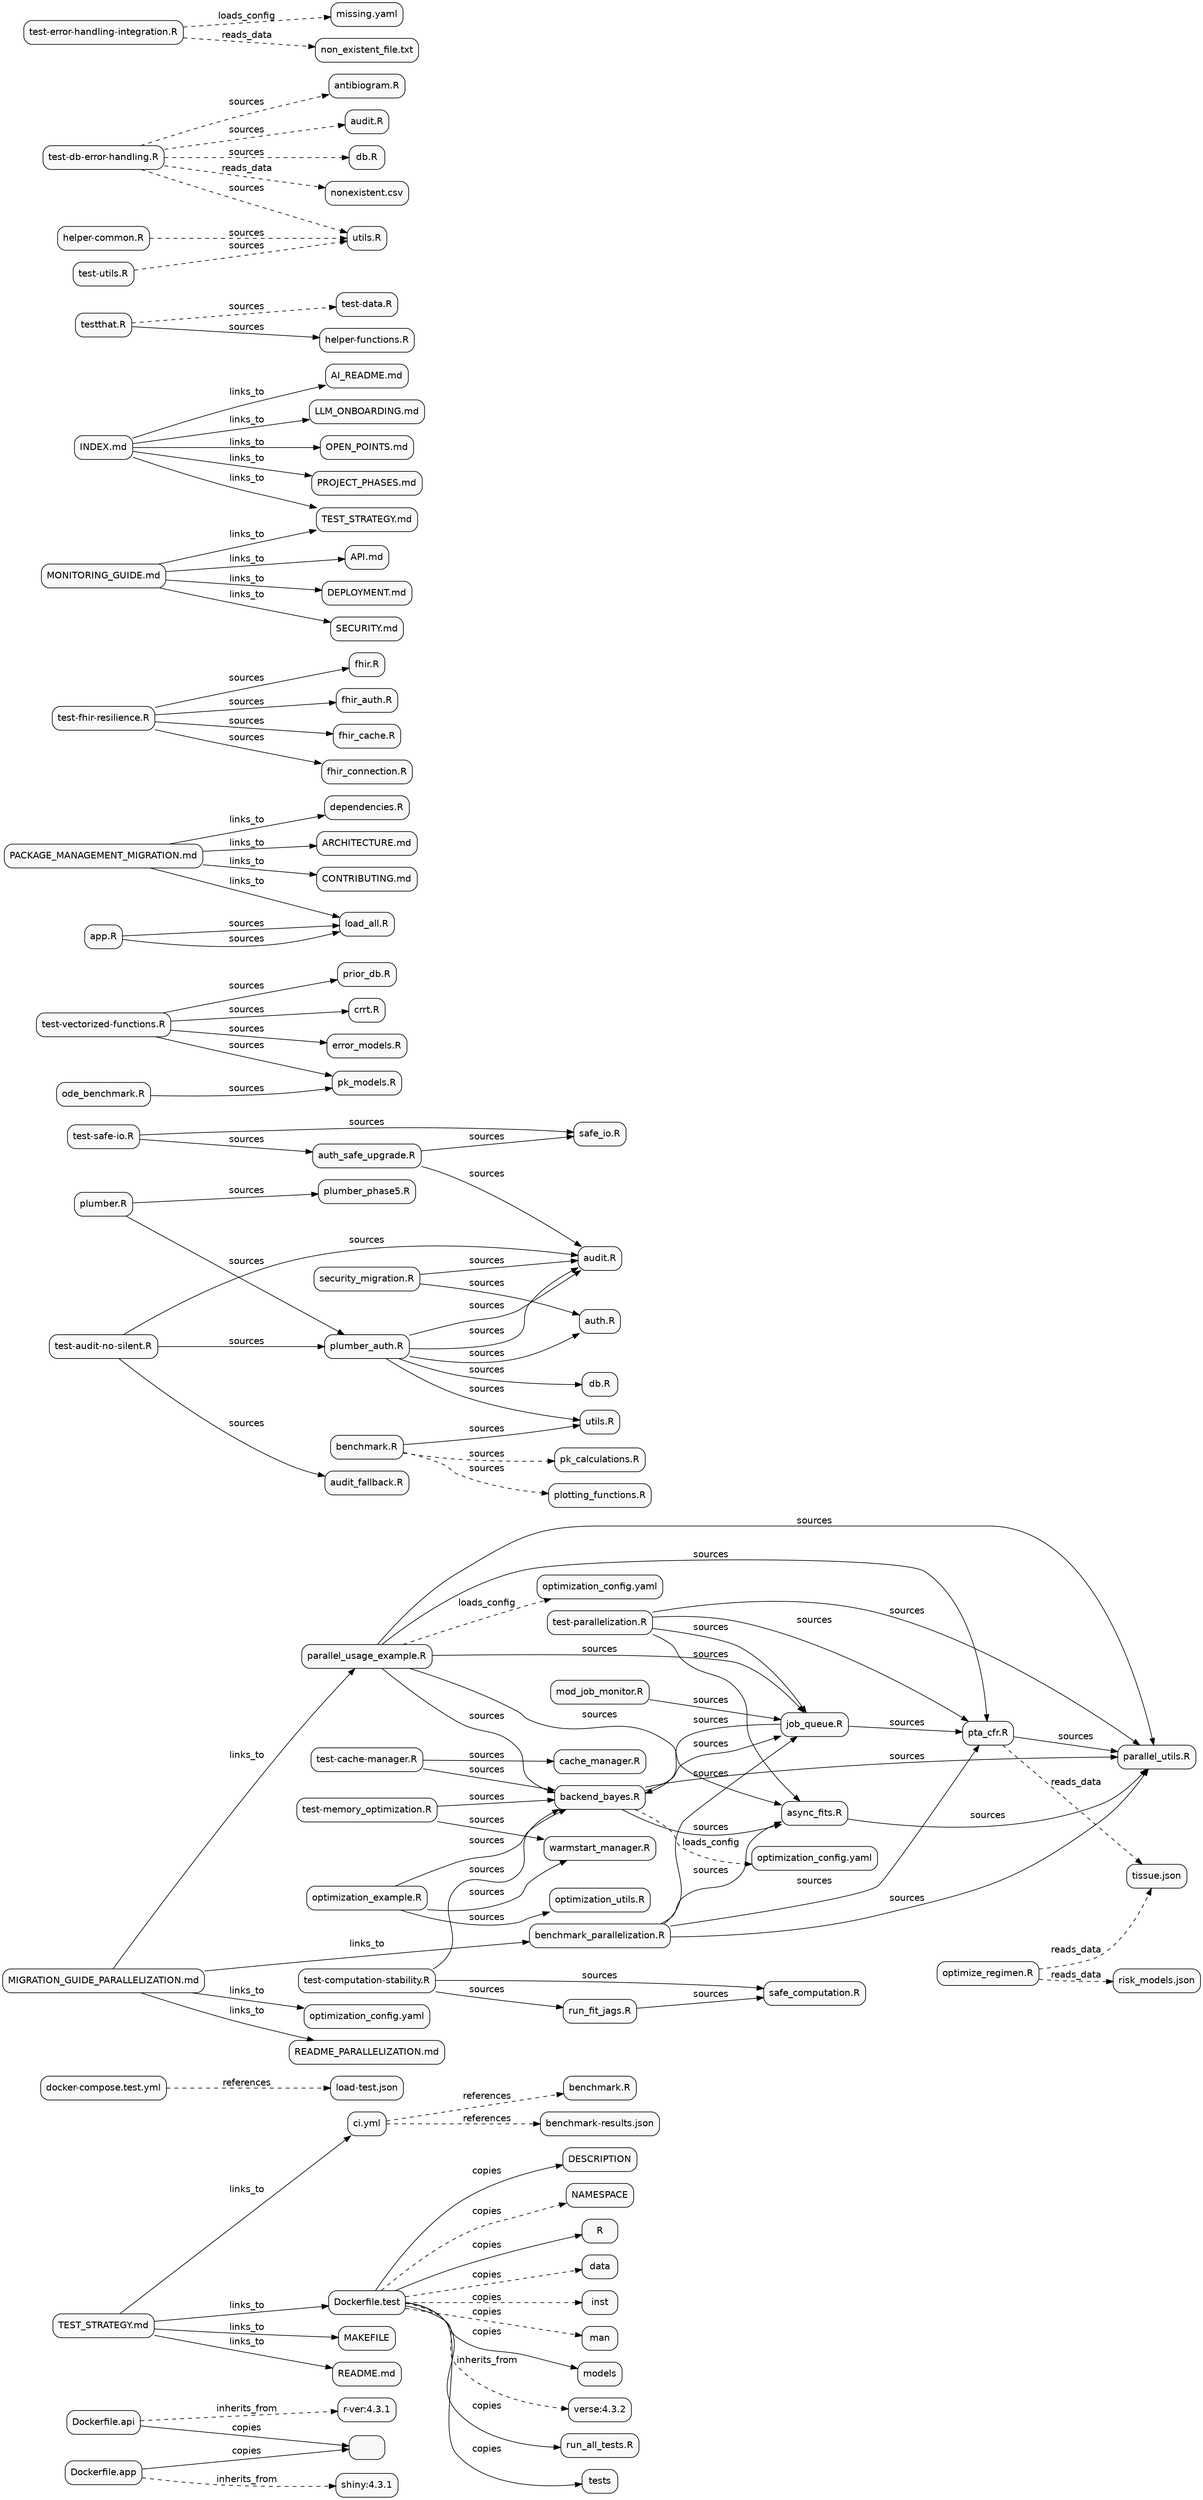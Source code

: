 digraph "deps" {
  rankdir=LR;
  node [shape=box, style="rounded,filled", fillcolor="#f8f8f8", fontname="Helvetica"];
  edge [fontname="Helvetica"];
  "." [label="", tooltip="."];
  ".github/workflows/Rscript tests/performance/benchmark.R\n" [label="benchmark.R\n", tooltip=".github/workflows/Rscript tests/performance/benchmark.R\n"];
  ".github/workflows/benchmark-results.json" [label="benchmark-results.json", tooltip=".github/workflows/benchmark-results.json"];
  ".github/workflows/ci.yml" [label="ci.yml", tooltip=".github/workflows/ci.yml"];
  "DESCRIPTION" [label="DESCRIPTION", tooltip="DESCRIPTION"];
  "Dockerfile.api" [label="Dockerfile.api", tooltip="Dockerfile.api"];
  "Dockerfile.app" [label="Dockerfile.app", tooltip="Dockerfile.app"];
  "Dockerfile.test" [label="Dockerfile.test", tooltip="Dockerfile.test"];
  "K6_OUT=json=/results/load-test.json" [label="load-test.json", tooltip="K6_OUT=json=/results/load-test.json"];
  "MAKEFILE" [label="MAKEFILE", tooltip="MAKEFILE"];
  "NAMESPACE" [label="NAMESPACE", tooltip="NAMESPACE"];
  "R" [label="R", tooltip="R"];
  "R/async_fits.R" [label="async_fits.R", tooltip="R/async_fits.R"];
  "R/audit.R" [label="audit.R", tooltip="R/audit.R"];
  "R/audit_fallback.R" [label="audit_fallback.R", tooltip="R/audit_fallback.R"];
  "R/auth.R" [label="auth.R", tooltip="R/auth.R"];
  "R/auth_safe_upgrade.R" [label="auth_safe_upgrade.R", tooltip="R/auth_safe_upgrade.R"];
  "R/backend_bayes.R" [label="backend_bayes.R", tooltip="R/backend_bayes.R"];
  "R/cache_manager.R" [label="cache_manager.R", tooltip="R/cache_manager.R"];
  "R/config/optimization_config.yaml" [label="optimization_config.yaml", tooltip="R/config/optimization_config.yaml"];
  "R/config/risk_models.json" [label="risk_models.json", tooltip="R/config/risk_models.json"];
  "R/config/tissue.json" [label="tissue.json", tooltip="R/config/tissue.json"];
  "R/crrt.R" [label="crrt.R", tooltip="R/crrt.R"];
  "R/db.R" [label="db.R", tooltip="R/db.R"];
  "R/dependencies.R" [label="dependencies.R", tooltip="R/dependencies.R"];
  "R/error_models.R" [label="error_models.R", tooltip="R/error_models.R"];
  "R/fhir.R" [label="fhir.R", tooltip="R/fhir.R"];
  "R/fhir_auth.R" [label="fhir_auth.R", tooltip="R/fhir_auth.R"];
  "R/fhir_cache.R" [label="fhir_cache.R", tooltip="R/fhir_cache.R"];
  "R/fhir_connection.R" [label="fhir_connection.R", tooltip="R/fhir_connection.R"];
  "R/job_queue.R" [label="job_queue.R", tooltip="R/job_queue.R"];
  "R/load_all.R" [label="load_all.R", tooltip="R/load_all.R"];
  "R/modules/mod_job_monitor.R" [label="mod_job_monitor.R", tooltip="R/modules/mod_job_monitor.R"];
  "R/optimization_utils.R" [label="optimization_utils.R", tooltip="R/optimization_utils.R"];
  "R/optimize_regimen.R" [label="optimize_regimen.R", tooltip="R/optimize_regimen.R"];
  "R/parallel_utils.R" [label="parallel_utils.R", tooltip="R/parallel_utils.R"];
  "R/pk_models.R" [label="pk_models.R", tooltip="R/pk_models.R"];
  "R/prior_db.R" [label="prior_db.R", tooltip="R/prior_db.R"];
  "R/pta_cfr.R" [label="pta_cfr.R", tooltip="R/pta_cfr.R"];
  "R/run_fit_jags.R" [label="run_fit_jags.R", tooltip="R/run_fit_jags.R"];
  "R/safe_computation.R" [label="safe_computation.R", tooltip="R/safe_computation.R"];
  "R/safe_io.R" [label="safe_io.R", tooltip="R/safe_io.R"];
  "R/utils.R" [label="utils.R", tooltip="R/utils.R"];
  "R/warmstart_manager.R" [label="warmstart_manager.R", tooltip="R/warmstart_manager.R"];
  "TEST_STRATEGY.md" [label="TEST_STRATEGY.md", tooltip="TEST_STRATEGY.md"];
  "api/plumber.R" [label="plumber.R", tooltip="api/plumber.R"];
  "api/plumber_auth.R" [label="plumber_auth.R", tooltip="api/plumber_auth.R"];
  "api/plumber_phase5.R" [label="plumber_phase5.R", tooltip="api/plumber_phase5.R"];
  "app.R" [label="app.R", tooltip="app.R"];
  "config/optimization_config.yaml" [label="optimization_config.yaml", tooltip="config/optimization_config.yaml"];
  "data" [label="data", tooltip="data"];
  "docker-compose.test.yml" [label="docker-compose.test.yml", tooltip="docker-compose.test.yml"];
  "docs/AI_README.md" [label="AI_README.md", tooltip="docs/AI_README.md"];
  "docs/API.md" [label="API.md", tooltip="docs/API.md"];
  "docs/ARCHITECTURE.md" [label="ARCHITECTURE.md", tooltip="docs/ARCHITECTURE.md"];
  "docs/CONTRIBUTING.md" [label="CONTRIBUTING.md", tooltip="docs/CONTRIBUTING.md"];
  "docs/DEPLOYMENT.md" [label="DEPLOYMENT.md", tooltip="docs/DEPLOYMENT.md"];
  "docs/INDEX.md" [label="INDEX.md", tooltip="docs/INDEX.md"];
  "docs/LLM_ONBOARDING.md" [label="LLM_ONBOARDING.md", tooltip="docs/LLM_ONBOARDING.md"];
  "docs/MIGRATION_GUIDE_PARALLELIZATION.md" [label="MIGRATION_GUIDE_PARALLELIZATION.md", tooltip="docs/MIGRATION_GUIDE_PARALLELIZATION.md"];
  "docs/MONITORING_GUIDE.md" [label="MONITORING_GUIDE.md", tooltip="docs/MONITORING_GUIDE.md"];
  "docs/OPEN_POINTS.md" [label="OPEN_POINTS.md", tooltip="docs/OPEN_POINTS.md"];
  "docs/PACKAGE_MANAGEMENT_MIGRATION.md" [label="PACKAGE_MANAGEMENT_MIGRATION.md", tooltip="docs/PACKAGE_MANAGEMENT_MIGRATION.md"];
  "docs/PROJECT_PHASES.md" [label="PROJECT_PHASES.md", tooltip="docs/PROJECT_PHASES.md"];
  "docs/README_PARALLELIZATION.md" [label="README_PARALLELIZATION.md", tooltip="docs/README_PARALLELIZATION.md"];
  "docs/SECURITY.md" [label="SECURITY.md", tooltip="docs/SECURITY.md"];
  "docs/TEST_STRATEGY.md" [label="TEST_STRATEGY.md", tooltip="docs/TEST_STRATEGY.md"];
  "examples/config/optimization_config.yaml" [label="optimization_config.yaml", tooltip="examples/config/optimization_config.yaml"];
  "examples/optimization_example.R" [label="optimization_example.R", tooltip="examples/optimization_example.R"];
  "examples/parallel_usage_example.R" [label="parallel_usage_example.R", tooltip="examples/parallel_usage_example.R"];
  "inst" [label="inst", tooltip="inst"];
  "man" [label="man", tooltip="man"];
  "models" [label="models", tooltip="models"];
  "rocker/r-ver:4.3.1" [label="r-ver:4.3.1", tooltip="rocker/r-ver:4.3.1"];
  "rocker/shiny:4.3.1" [label="shiny:4.3.1", tooltip="rocker/shiny:4.3.1"];
  "rocker/verse:4.3.2" [label="verse:4.3.2", tooltip="rocker/verse:4.3.2"];
  "run_all_tests.R" [label="run_all_tests.R", tooltip="run_all_tests.R"];
  "scripts/security_migration.R" [label="security_migration.R", tooltip="scripts/security_migration.R"];
  "tests" [label="tests", tooltip="tests"];
  "tests/README.md" [label="README.md", tooltip="tests/README.md"];
  "tests/performance/R/pk_calculations.R" [label="pk_calculations.R", tooltip="tests/performance/R/pk_calculations.R"];
  "tests/performance/R/plotting_functions.R" [label="plotting_functions.R", tooltip="tests/performance/R/plotting_functions.R"];
  "tests/performance/benchmark.R" [label="benchmark.R", tooltip="tests/performance/benchmark.R"];
  "tests/performance/benchmark_parallelization.R" [label="benchmark_parallelization.R", tooltip="tests/performance/benchmark_parallelization.R"];
  "tests/performance/ode_benchmark.R" [label="ode_benchmark.R", tooltip="tests/performance/ode_benchmark.R"];
  "tests/tests/testthat/fixtures/test-data.R" [label="test-data.R", tooltip="tests/tests/testthat/fixtures/test-data.R"];
  "tests/testthat.R" [label="testthat.R", tooltip="tests/testthat.R"];
  "tests/testthat/R/antibiogram.R" [label="antibiogram.R", tooltip="tests/testthat/R/antibiogram.R"];
  "tests/testthat/R/audit.R" [label="audit.R", tooltip="tests/testthat/R/audit.R"];
  "tests/testthat/R/db.R" [label="db.R", tooltip="tests/testthat/R/db.R"];
  "tests/testthat/R/utils.R" [label="utils.R", tooltip="tests/testthat/R/utils.R"];
  "tests/testthat/helper-common.R" [label="helper-common.R", tooltip="tests/testthat/helper-common.R"];
  "tests/testthat/helper-functions.R" [label="helper-functions.R", tooltip="tests/testthat/helper-functions.R"];
  "tests/testthat/missing.yaml" [label="missing.yaml", tooltip="tests/testthat/missing.yaml"];
  "tests/testthat/non_existent_file.txt" [label="non_existent_file.txt", tooltip="tests/testthat/non_existent_file.txt"];
  "tests/testthat/nonexistent.csv" [label="nonexistent.csv", tooltip="tests/testthat/nonexistent.csv"];
  "tests/testthat/test-audit-no-silent.R" [label="test-audit-no-silent.R", tooltip="tests/testthat/test-audit-no-silent.R"];
  "tests/testthat/test-cache-manager.R" [label="test-cache-manager.R", tooltip="tests/testthat/test-cache-manager.R"];
  "tests/testthat/test-computation-stability.R" [label="test-computation-stability.R", tooltip="tests/testthat/test-computation-stability.R"];
  "tests/testthat/test-db-error-handling.R" [label="test-db-error-handling.R", tooltip="tests/testthat/test-db-error-handling.R"];
  "tests/testthat/test-error-handling-integration.R" [label="test-error-handling-integration.R", tooltip="tests/testthat/test-error-handling-integration.R"];
  "tests/testthat/test-fhir-resilience.R" [label="test-fhir-resilience.R", tooltip="tests/testthat/test-fhir-resilience.R"];
  "tests/testthat/test-memory_optimization.R" [label="test-memory_optimization.R", tooltip="tests/testthat/test-memory_optimization.R"];
  "tests/testthat/test-parallelization.R" [label="test-parallelization.R", tooltip="tests/testthat/test-parallelization.R"];
  "tests/testthat/test-safe-io.R" [label="test-safe-io.R", tooltip="tests/testthat/test-safe-io.R"];
  "tests/testthat/test-utils.R" [label="test-utils.R", tooltip="tests/testthat/test-utils.R"];
  "tests/testthat/test-vectorized-functions.R" [label="test-vectorized-functions.R", tooltip="tests/testthat/test-vectorized-functions.R"];
  "app.R" -> "R/load_all.R" [label="sources", style=solid];
  "app.R" -> "R/load_all.R" [label="sources", style=solid];
  "docker-compose.test.yml" -> "K6_OUT=json=/results/load-test.json" [label="references", style=dashed];
  "Dockerfile.api" -> "rocker/r-ver:4.3.1" [label="inherits_from", style=dashed];
  "Dockerfile.api" -> "." [label="copies", style=solid];
  "Dockerfile.app" -> "rocker/shiny:4.3.1" [label="inherits_from", style=dashed];
  "Dockerfile.app" -> "." [label="copies", style=solid];
  "Dockerfile.test" -> "rocker/verse:4.3.2" [label="inherits_from", style=dashed];
  "Dockerfile.test" -> "DESCRIPTION" [label="copies", style=solid];
  "Dockerfile.test" -> "R" [label="copies", style=solid];
  "Dockerfile.test" -> "tests" [label="copies", style=solid];
  "Dockerfile.test" -> "models" [label="copies", style=solid];
  "Dockerfile.test" -> "data" [label="copies", style=dashed];
  "Dockerfile.test" -> "inst" [label="copies", style=dashed];
  "Dockerfile.test" -> "man" [label="copies", style=dashed];
  "Dockerfile.test" -> "NAMESPACE" [label="copies", style=dashed];
  "Dockerfile.test" -> "run_all_tests.R" [label="copies", style=solid];
  "TEST_STRATEGY.md" -> "tests/README.md" [label="links_to", style=solid];
  "TEST_STRATEGY.md" -> ".github/workflows/ci.yml" [label="links_to", style=solid];
  "TEST_STRATEGY.md" -> "Dockerfile.test" [label="links_to", style=solid];
  "TEST_STRATEGY.md" -> "MAKEFILE" [label="links_to", style=solid];
  "api/plumber.R" -> "api/plumber_phase5.R" [label="sources", style=solid];
  "api/plumber.R" -> "api/plumber_auth.R" [label="sources", style=solid];
  "api/plumber_auth.R" -> "R/auth.R" [label="sources", style=solid];
  "api/plumber_auth.R" -> "R/db.R" [label="sources", style=solid];
  "api/plumber_auth.R" -> "R/utils.R" [label="sources", style=solid];
  "api/plumber_auth.R" -> "R/audit.R" [label="sources", style=solid];
  "api/plumber_auth.R" -> "R/audit.R" [label="sources", style=solid];
  "docs/INDEX.md" -> "docs/PROJECT_PHASES.md" [label="links_to", style=solid];
  "docs/INDEX.md" -> "docs/OPEN_POINTS.md" [label="links_to", style=solid];
  "docs/INDEX.md" -> "docs/TEST_STRATEGY.md" [label="links_to", style=solid];
  "docs/INDEX.md" -> "docs/AI_README.md" [label="links_to", style=solid];
  "docs/INDEX.md" -> "docs/LLM_ONBOARDING.md" [label="links_to", style=solid];
  "docs/MIGRATION_GUIDE_PARALLELIZATION.md" -> "docs/README_PARALLELIZATION.md" [label="links_to", style=solid];
  "docs/MIGRATION_GUIDE_PARALLELIZATION.md" -> "examples/parallel_usage_example.R" [label="links_to", style=solid];
  "docs/MIGRATION_GUIDE_PARALLELIZATION.md" -> "tests/performance/benchmark_parallelization.R" [label="links_to", style=solid];
  "docs/MIGRATION_GUIDE_PARALLELIZATION.md" -> "config/optimization_config.yaml" [label="links_to", style=solid];
  "docs/MONITORING_GUIDE.md" -> "docs/API.md" [label="links_to", style=solid];
  "docs/MONITORING_GUIDE.md" -> "docs/SECURITY.md" [label="links_to", style=solid];
  "docs/MONITORING_GUIDE.md" -> "docs/DEPLOYMENT.md" [label="links_to", style=solid];
  "docs/MONITORING_GUIDE.md" -> "docs/TEST_STRATEGY.md" [label="links_to", style=solid];
  "docs/PACKAGE_MANAGEMENT_MIGRATION.md" -> "docs/ARCHITECTURE.md" [label="links_to", style=solid];
  "docs/PACKAGE_MANAGEMENT_MIGRATION.md" -> "docs/CONTRIBUTING.md" [label="links_to", style=solid];
  "docs/PACKAGE_MANAGEMENT_MIGRATION.md" -> "R/dependencies.R" [label="links_to", style=solid];
  "docs/PACKAGE_MANAGEMENT_MIGRATION.md" -> "R/load_all.R" [label="links_to", style=solid];
  "examples/optimization_example.R" -> "R/backend_bayes.R" [label="sources", style=solid];
  "examples/optimization_example.R" -> "R/warmstart_manager.R" [label="sources", style=solid];
  "examples/optimization_example.R" -> "R/optimization_utils.R" [label="sources", style=solid];
  "examples/parallel_usage_example.R" -> "R/parallel_utils.R" [label="sources", style=solid];
  "examples/parallel_usage_example.R" -> "R/async_fits.R" [label="sources", style=solid];
  "examples/parallel_usage_example.R" -> "R/job_queue.R" [label="sources", style=solid];
  "examples/parallel_usage_example.R" -> "R/pta_cfr.R" [label="sources", style=solid];
  "examples/parallel_usage_example.R" -> "R/backend_bayes.R" [label="sources", style=solid];
  "examples/parallel_usage_example.R" -> "examples/config/optimization_config.yaml" [label="loads_config", style=dashed];
  "R/async_fits.R" -> "R/parallel_utils.R" [label="sources", style=solid];
  "R/auth_safe_upgrade.R" -> "R/safe_io.R" [label="sources", style=solid];
  "R/auth_safe_upgrade.R" -> "R/audit.R" [label="sources", style=solid];
  "R/backend_bayes.R" -> "R/parallel_utils.R" [label="sources", style=solid];
  "R/backend_bayes.R" -> "R/async_fits.R" [label="sources", style=solid];
  "R/backend_bayes.R" -> "R/job_queue.R" [label="sources", style=solid];
  "R/backend_bayes.R" -> "R/config/optimization_config.yaml" [label="loads_config", style=dashed];
  "R/job_queue.R" -> "R/backend_bayes.R" [label="sources", style=solid];
  "R/job_queue.R" -> "R/pta_cfr.R" [label="sources", style=solid];
  "R/optimize_regimen.R" -> "R/config/tissue.json" [label="reads_data", style=dashed];
  "R/optimize_regimen.R" -> "R/config/risk_models.json" [label="reads_data", style=dashed];
  "R/pta_cfr.R" -> "R/parallel_utils.R" [label="sources", style=solid];
  "R/pta_cfr.R" -> "R/config/tissue.json" [label="reads_data", style=dashed];
  "R/run_fit_jags.R" -> "R/safe_computation.R" [label="sources", style=solid];
  "scripts/security_migration.R" -> "R/auth.R" [label="sources", style=solid];
  "scripts/security_migration.R" -> "R/audit.R" [label="sources", style=solid];
  "tests/testthat.R" -> "tests/testthat/helper-functions.R" [label="sources", style=solid];
  "tests/testthat.R" -> "tests/tests/testthat/fixtures/test-data.R" [label="sources", style=dashed];
  ".github/workflows/ci.yml" -> ".github/workflows/Rscript tests/performance/benchmark.R\n" [label="references", style=dashed];
  ".github/workflows/ci.yml" -> ".github/workflows/benchmark-results.json" [label="references", style=dashed];
  "R/modules/mod_job_monitor.R" -> "R/job_queue.R" [label="sources", style=solid];
  "tests/performance/benchmark.R" -> "R/utils.R" [label="sources", style=solid];
  "tests/performance/benchmark.R" -> "tests/performance/R/pk_calculations.R" [label="sources", style=dashed];
  "tests/performance/benchmark.R" -> "tests/performance/R/plotting_functions.R" [label="sources", style=dashed];
  "tests/performance/benchmark_parallelization.R" -> "R/parallel_utils.R" [label="sources", style=solid];
  "tests/performance/benchmark_parallelization.R" -> "R/async_fits.R" [label="sources", style=solid];
  "tests/performance/benchmark_parallelization.R" -> "R/job_queue.R" [label="sources", style=solid];
  "tests/performance/benchmark_parallelization.R" -> "R/pta_cfr.R" [label="sources", style=solid];
  "tests/performance/ode_benchmark.R" -> "R/pk_models.R" [label="sources", style=solid];
  "tests/testthat/helper-common.R" -> "tests/testthat/R/utils.R" [label="sources", style=dashed];
  "tests/testthat/test-audit-no-silent.R" -> "R/audit.R" [label="sources", style=solid];
  "tests/testthat/test-audit-no-silent.R" -> "R/audit_fallback.R" [label="sources", style=solid];
  "tests/testthat/test-audit-no-silent.R" -> "api/plumber_auth.R" [label="sources", style=solid];
  "tests/testthat/test-cache-manager.R" -> "R/cache_manager.R" [label="sources", style=solid];
  "tests/testthat/test-cache-manager.R" -> "R/backend_bayes.R" [label="sources", style=solid];
  "tests/testthat/test-computation-stability.R" -> "R/safe_computation.R" [label="sources", style=solid];
  "tests/testthat/test-computation-stability.R" -> "R/backend_bayes.R" [label="sources", style=solid];
  "tests/testthat/test-computation-stability.R" -> "R/run_fit_jags.R" [label="sources", style=solid];
  "tests/testthat/test-db-error-handling.R" -> "tests/testthat/R/utils.R" [label="sources", style=dashed];
  "tests/testthat/test-db-error-handling.R" -> "tests/testthat/R/db.R" [label="sources", style=dashed];
  "tests/testthat/test-db-error-handling.R" -> "tests/testthat/R/antibiogram.R" [label="sources", style=dashed];
  "tests/testthat/test-db-error-handling.R" -> "tests/testthat/R/audit.R" [label="sources", style=dashed];
  "tests/testthat/test-db-error-handling.R" -> "tests/testthat/nonexistent.csv" [label="reads_data", style=dashed];
  "tests/testthat/test-error-handling-integration.R" -> "tests/testthat/non_existent_file.txt" [label="reads_data", style=dashed];
  "tests/testthat/test-error-handling-integration.R" -> "tests/testthat/missing.yaml" [label="loads_config", style=dashed];
  "tests/testthat/test-fhir-resilience.R" -> "R/fhir_connection.R" [label="sources", style=solid];
  "tests/testthat/test-fhir-resilience.R" -> "R/fhir_auth.R" [label="sources", style=solid];
  "tests/testthat/test-fhir-resilience.R" -> "R/fhir_cache.R" [label="sources", style=solid];
  "tests/testthat/test-fhir-resilience.R" -> "R/fhir.R" [label="sources", style=solid];
  "tests/testthat/test-memory_optimization.R" -> "R/backend_bayes.R" [label="sources", style=solid];
  "tests/testthat/test-memory_optimization.R" -> "R/warmstart_manager.R" [label="sources", style=solid];
  "tests/testthat/test-parallelization.R" -> "R/parallel_utils.R" [label="sources", style=solid];
  "tests/testthat/test-parallelization.R" -> "R/async_fits.R" [label="sources", style=solid];
  "tests/testthat/test-parallelization.R" -> "R/job_queue.R" [label="sources", style=solid];
  "tests/testthat/test-parallelization.R" -> "R/pta_cfr.R" [label="sources", style=solid];
  "tests/testthat/test-safe-io.R" -> "R/safe_io.R" [label="sources", style=solid];
  "tests/testthat/test-safe-io.R" -> "R/auth_safe_upgrade.R" [label="sources", style=solid];
  "tests/testthat/test-utils.R" -> "tests/testthat/R/utils.R" [label="sources", style=dashed];
  "tests/testthat/test-vectorized-functions.R" -> "R/pk_models.R" [label="sources", style=solid];
  "tests/testthat/test-vectorized-functions.R" -> "R/error_models.R" [label="sources", style=solid];
  "tests/testthat/test-vectorized-functions.R" -> "R/crrt.R" [label="sources", style=solid];
  "tests/testthat/test-vectorized-functions.R" -> "R/prior_db.R" [label="sources", style=solid];
}
